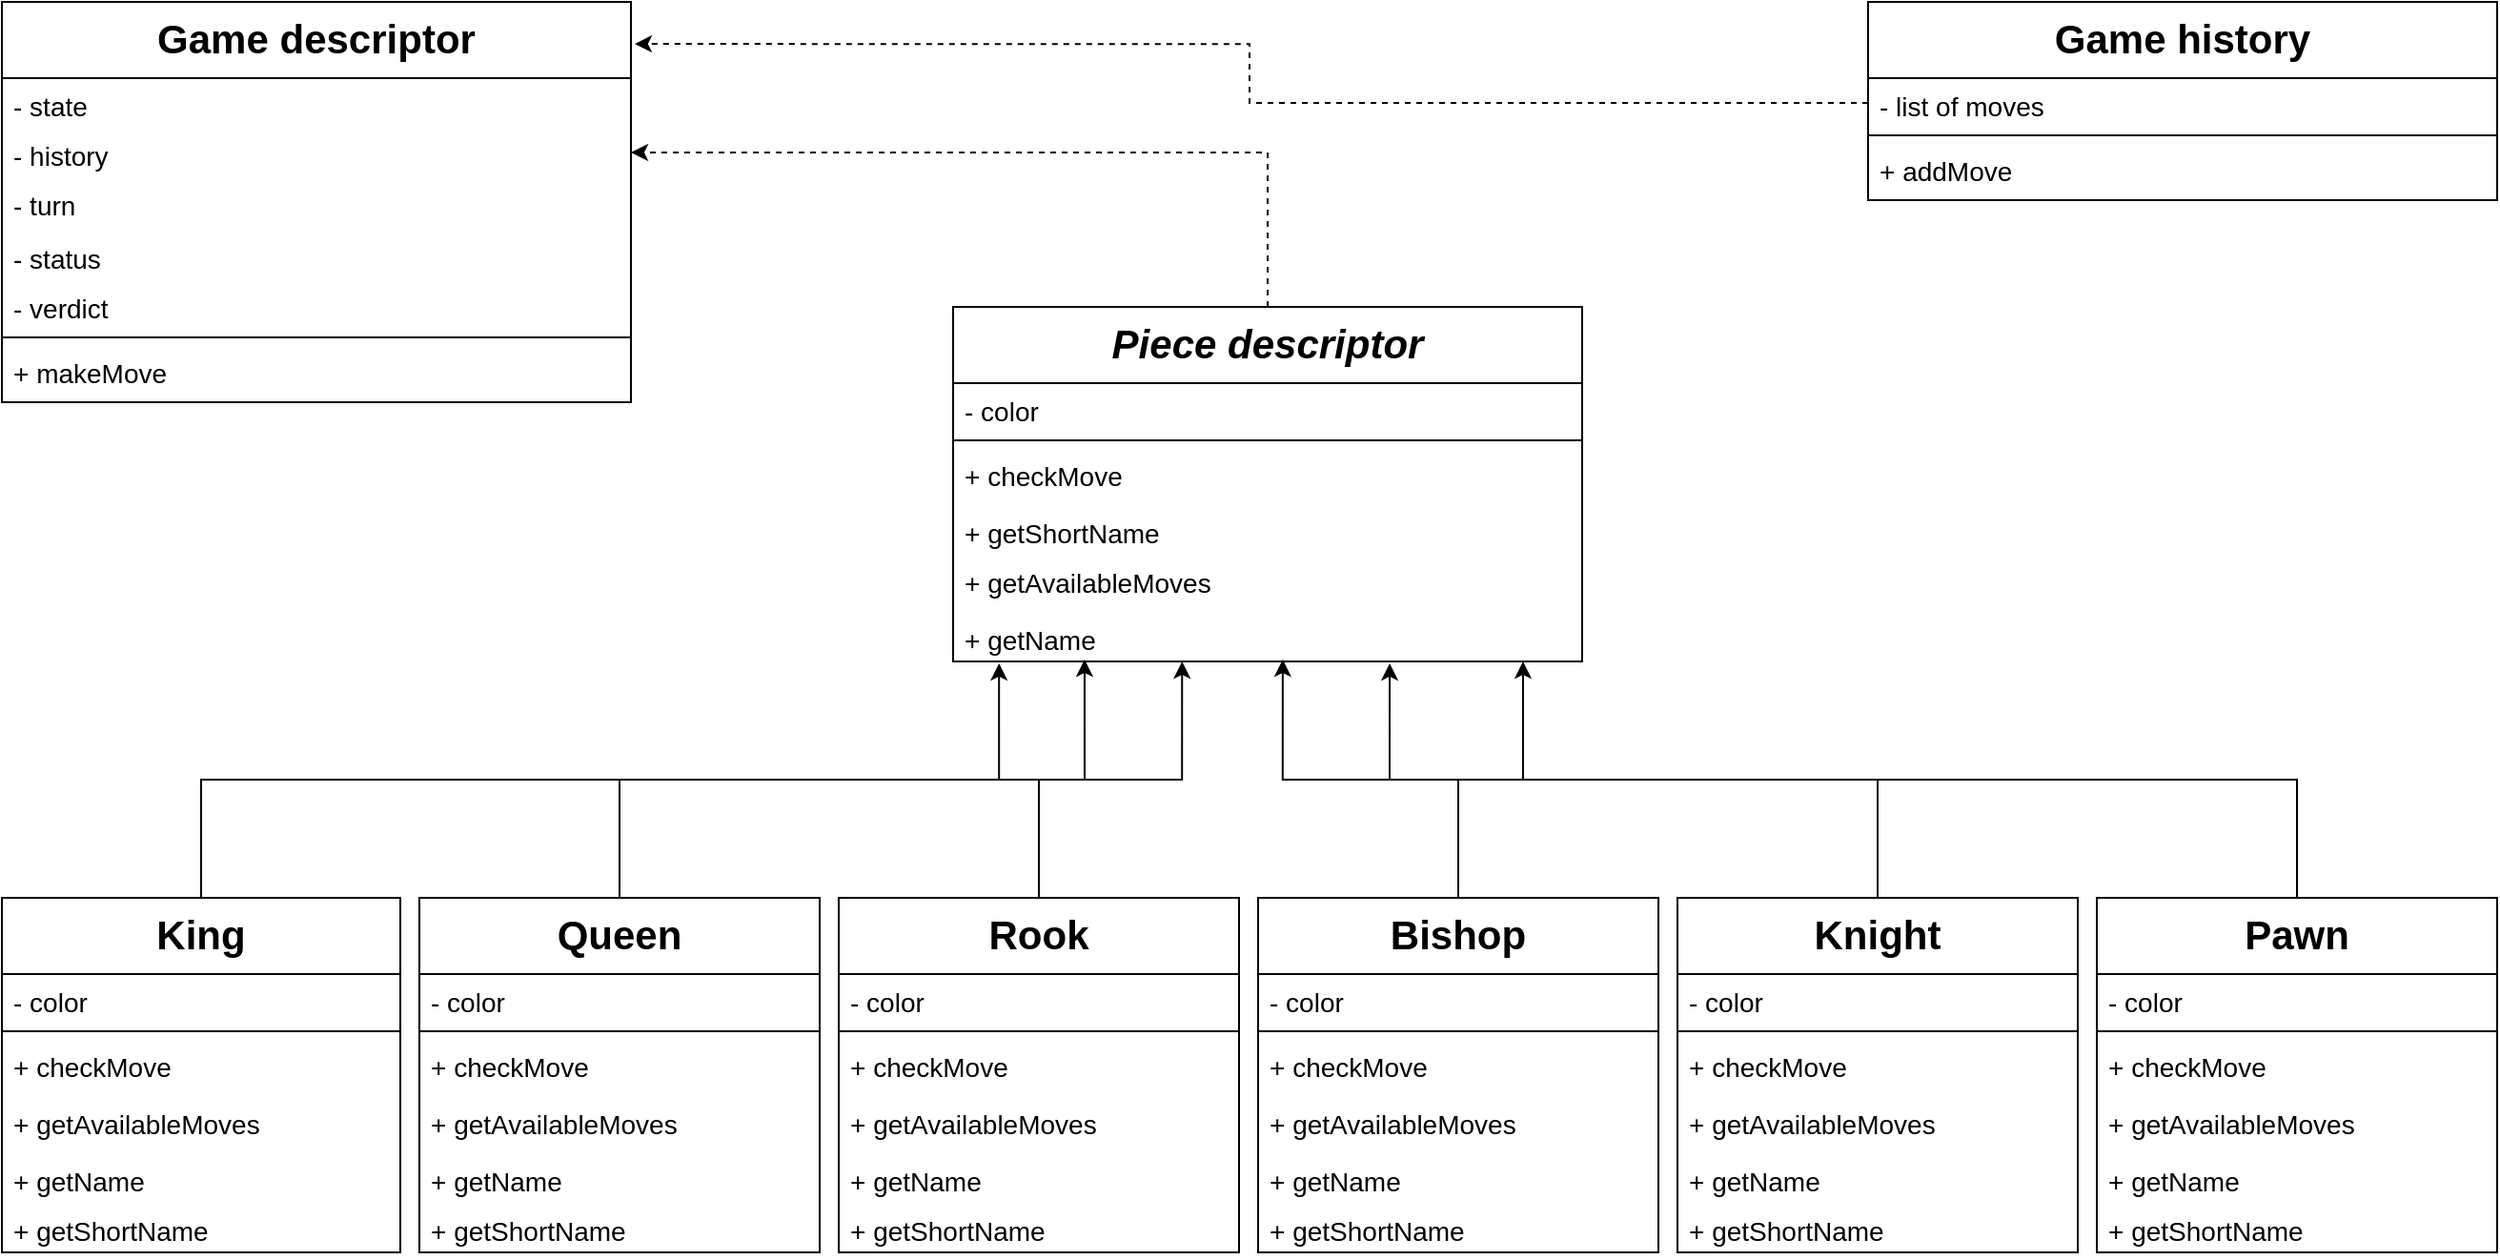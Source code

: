 <mxfile version="20.5.1" type="github">
  <diagram id="C5RBs43oDa-KdzZeNtuy" name="Page-1">
    <mxGraphModel dx="1422" dy="754" grid="1" gridSize="10" guides="1" tooltips="1" connect="1" arrows="1" fold="1" page="1" pageScale="1" pageWidth="1600" pageHeight="900" math="0" shadow="0">
      <root>
        <mxCell id="WIyWlLk6GJQsqaUBKTNV-0" />
        <mxCell id="WIyWlLk6GJQsqaUBKTNV-1" parent="WIyWlLk6GJQsqaUBKTNV-0" />
        <mxCell id="zkfFHV4jXpPFQw0GAbJ--0" value="Game descriptor" style="swimlane;fontStyle=1;align=center;verticalAlign=top;childLayout=stackLayout;horizontal=1;startSize=40;horizontalStack=0;resizeParent=1;resizeLast=0;collapsible=1;marginBottom=0;rounded=0;shadow=0;strokeWidth=1;fontSize=21;" parent="WIyWlLk6GJQsqaUBKTNV-1" vertex="1">
          <mxGeometry x="41" y="40" width="330" height="210" as="geometry">
            <mxRectangle x="230" y="140" width="160" height="26" as="alternateBounds" />
          </mxGeometry>
        </mxCell>
        <mxCell id="zkfFHV4jXpPFQw0GAbJ--1" value="- state" style="text;align=left;verticalAlign=top;spacingLeft=4;spacingRight=4;overflow=hidden;rotatable=0;points=[[0,0.5],[1,0.5]];portConstraint=eastwest;fontSize=14;" parent="zkfFHV4jXpPFQw0GAbJ--0" vertex="1">
          <mxGeometry y="40" width="330" height="26" as="geometry" />
        </mxCell>
        <mxCell id="zkfFHV4jXpPFQw0GAbJ--2" value="- history" style="text;align=left;verticalAlign=top;spacingLeft=4;spacingRight=4;overflow=hidden;rotatable=0;points=[[0,0.5],[1,0.5]];portConstraint=eastwest;rounded=0;shadow=0;html=0;fontSize=14;" parent="zkfFHV4jXpPFQw0GAbJ--0" vertex="1">
          <mxGeometry y="66" width="330" height="26" as="geometry" />
        </mxCell>
        <mxCell id="zkfFHV4jXpPFQw0GAbJ--3" value="- turn" style="text;align=left;verticalAlign=top;spacingLeft=4;spacingRight=4;overflow=hidden;rotatable=0;points=[[0,0.5],[1,0.5]];portConstraint=eastwest;rounded=0;shadow=0;html=0;fontSize=14;" parent="zkfFHV4jXpPFQw0GAbJ--0" vertex="1">
          <mxGeometry y="92" width="330" height="28" as="geometry" />
        </mxCell>
        <mxCell id="sy7QJZwOcxWD2gkU4Z8F-8" value="- status" style="text;align=left;verticalAlign=top;spacingLeft=4;spacingRight=4;overflow=hidden;rotatable=0;points=[[0,0.5],[1,0.5]];portConstraint=eastwest;rounded=0;shadow=0;html=0;fontSize=14;" parent="zkfFHV4jXpPFQw0GAbJ--0" vertex="1">
          <mxGeometry y="120" width="330" height="26" as="geometry" />
        </mxCell>
        <mxCell id="sy7QJZwOcxWD2gkU4Z8F-9" value="- verdict" style="text;align=left;verticalAlign=top;spacingLeft=4;spacingRight=4;overflow=hidden;rotatable=0;points=[[0,0.5],[1,0.5]];portConstraint=eastwest;rounded=0;shadow=0;html=0;fontSize=14;" parent="zkfFHV4jXpPFQw0GAbJ--0" vertex="1">
          <mxGeometry y="146" width="330" height="26" as="geometry" />
        </mxCell>
        <mxCell id="zkfFHV4jXpPFQw0GAbJ--4" value="" style="line;html=1;strokeWidth=1;align=left;verticalAlign=middle;spacingTop=-1;spacingLeft=3;spacingRight=3;rotatable=0;labelPosition=right;points=[];portConstraint=eastwest;" parent="zkfFHV4jXpPFQw0GAbJ--0" vertex="1">
          <mxGeometry y="172" width="330" height="8" as="geometry" />
        </mxCell>
        <mxCell id="zkfFHV4jXpPFQw0GAbJ--5" value="+ makeMove" style="text;align=left;verticalAlign=top;spacingLeft=4;spacingRight=4;overflow=hidden;rotatable=0;points=[[0,0.5],[1,0.5]];portConstraint=eastwest;fontSize=14;" parent="zkfFHV4jXpPFQw0GAbJ--0" vertex="1">
          <mxGeometry y="180" width="330" height="30" as="geometry" />
        </mxCell>
        <mxCell id="sy7QJZwOcxWD2gkU4Z8F-21" value="Game history" style="swimlane;fontStyle=1;align=center;verticalAlign=top;childLayout=stackLayout;horizontal=1;startSize=40;horizontalStack=0;resizeParent=1;resizeLast=0;collapsible=1;marginBottom=0;rounded=0;shadow=0;strokeWidth=1;fontSize=21;" parent="WIyWlLk6GJQsqaUBKTNV-1" vertex="1">
          <mxGeometry x="1020" y="40" width="330" height="104" as="geometry">
            <mxRectangle x="230" y="140" width="160" height="26" as="alternateBounds" />
          </mxGeometry>
        </mxCell>
        <mxCell id="sy7QJZwOcxWD2gkU4Z8F-22" value="- list of moves" style="text;align=left;verticalAlign=top;spacingLeft=4;spacingRight=4;overflow=hidden;rotatable=0;points=[[0,0.5],[1,0.5]];portConstraint=eastwest;fontSize=14;" parent="sy7QJZwOcxWD2gkU4Z8F-21" vertex="1">
          <mxGeometry y="40" width="330" height="26" as="geometry" />
        </mxCell>
        <mxCell id="sy7QJZwOcxWD2gkU4Z8F-27" value="" style="line;html=1;strokeWidth=1;align=left;verticalAlign=middle;spacingTop=-1;spacingLeft=3;spacingRight=3;rotatable=0;labelPosition=right;points=[];portConstraint=eastwest;" parent="sy7QJZwOcxWD2gkU4Z8F-21" vertex="1">
          <mxGeometry y="66" width="330" height="8" as="geometry" />
        </mxCell>
        <mxCell id="sy7QJZwOcxWD2gkU4Z8F-28" value="+ addMove" style="text;align=left;verticalAlign=top;spacingLeft=4;spacingRight=4;overflow=hidden;rotatable=0;points=[[0,0.5],[1,0.5]];portConstraint=eastwest;fontSize=14;" parent="sy7QJZwOcxWD2gkU4Z8F-21" vertex="1">
          <mxGeometry y="74" width="330" height="30" as="geometry" />
        </mxCell>
        <mxCell id="GXtnRJ2uItB1UwxiFgmC-1" style="edgeStyle=orthogonalEdgeStyle;rounded=0;orthogonalLoop=1;jettySize=auto;html=1;exitX=0.5;exitY=0;exitDx=0;exitDy=0;entryX=1;entryY=0.5;entryDx=0;entryDy=0;dashed=1;" parent="WIyWlLk6GJQsqaUBKTNV-1" source="sy7QJZwOcxWD2gkU4Z8F-30" target="zkfFHV4jXpPFQw0GAbJ--2" edge="1">
          <mxGeometry relative="1" as="geometry" />
        </mxCell>
        <mxCell id="sy7QJZwOcxWD2gkU4Z8F-30" value="Piece descriptor" style="swimlane;fontStyle=3;align=center;verticalAlign=top;childLayout=stackLayout;horizontal=1;startSize=40;horizontalStack=0;resizeParent=1;resizeLast=0;collapsible=1;marginBottom=0;rounded=0;shadow=0;strokeWidth=1;fontSize=21;" parent="WIyWlLk6GJQsqaUBKTNV-1" vertex="1">
          <mxGeometry x="540" y="200" width="330" height="186" as="geometry">
            <mxRectangle x="620" y="240" width="160" height="26" as="alternateBounds" />
          </mxGeometry>
        </mxCell>
        <mxCell id="sy7QJZwOcxWD2gkU4Z8F-35" value="- color" style="text;align=left;verticalAlign=top;spacingLeft=4;spacingRight=4;overflow=hidden;rotatable=0;points=[[0,0.5],[1,0.5]];portConstraint=eastwest;rounded=0;shadow=0;html=0;fontSize=14;" parent="sy7QJZwOcxWD2gkU4Z8F-30" vertex="1">
          <mxGeometry y="40" width="330" height="26" as="geometry" />
        </mxCell>
        <mxCell id="sy7QJZwOcxWD2gkU4Z8F-36" value="" style="line;html=1;strokeWidth=1;align=left;verticalAlign=middle;spacingTop=-1;spacingLeft=3;spacingRight=3;rotatable=0;labelPosition=right;points=[];portConstraint=eastwest;" parent="sy7QJZwOcxWD2gkU4Z8F-30" vertex="1">
          <mxGeometry y="66" width="330" height="8" as="geometry" />
        </mxCell>
        <mxCell id="sy7QJZwOcxWD2gkU4Z8F-37" value="+ checkMove" style="text;align=left;verticalAlign=top;spacingLeft=4;spacingRight=4;overflow=hidden;rotatable=0;points=[[0,0.5],[1,0.5]];portConstraint=eastwest;fontSize=14;" parent="sy7QJZwOcxWD2gkU4Z8F-30" vertex="1">
          <mxGeometry y="74" width="330" height="30" as="geometry" />
        </mxCell>
        <mxCell id="GXtnRJ2uItB1UwxiFgmC-2" value="+ getShortName" style="text;align=left;verticalAlign=top;spacingLeft=4;spacingRight=4;overflow=hidden;rotatable=0;points=[[0,0.5],[1,0.5]];portConstraint=eastwest;fontSize=14;" parent="sy7QJZwOcxWD2gkU4Z8F-30" vertex="1">
          <mxGeometry y="104" width="330" height="26" as="geometry" />
        </mxCell>
        <mxCell id="sy7QJZwOcxWD2gkU4Z8F-38" value="+ getAvailableMoves" style="text;align=left;verticalAlign=top;spacingLeft=4;spacingRight=4;overflow=hidden;rotatable=0;points=[[0,0.5],[1,0.5]];portConstraint=eastwest;fontSize=14;" parent="sy7QJZwOcxWD2gkU4Z8F-30" vertex="1">
          <mxGeometry y="130" width="330" height="30" as="geometry" />
        </mxCell>
        <mxCell id="sy7QJZwOcxWD2gkU4Z8F-31" value="+ getName" style="text;align=left;verticalAlign=top;spacingLeft=4;spacingRight=4;overflow=hidden;rotatable=0;points=[[0,0.5],[1,0.5]];portConstraint=eastwest;fontSize=14;" parent="sy7QJZwOcxWD2gkU4Z8F-30" vertex="1">
          <mxGeometry y="160" width="330" height="26" as="geometry" />
        </mxCell>
        <mxCell id="sy7QJZwOcxWD2gkU4Z8F-85" style="edgeStyle=orthogonalEdgeStyle;rounded=0;orthogonalLoop=1;jettySize=auto;html=1;exitX=0.5;exitY=0;exitDx=0;exitDy=0;fontSize=14;entryX=0.073;entryY=1.038;entryDx=0;entryDy=0;entryPerimeter=0;" parent="WIyWlLk6GJQsqaUBKTNV-1" source="sy7QJZwOcxWD2gkU4Z8F-40" target="sy7QJZwOcxWD2gkU4Z8F-31" edge="1">
          <mxGeometry relative="1" as="geometry">
            <mxPoint x="550" y="390" as="targetPoint" />
          </mxGeometry>
        </mxCell>
        <mxCell id="sy7QJZwOcxWD2gkU4Z8F-40" value="King" style="swimlane;fontStyle=1;align=center;verticalAlign=top;childLayout=stackLayout;horizontal=1;startSize=40;horizontalStack=0;resizeParent=1;resizeLast=0;collapsible=1;marginBottom=0;rounded=0;shadow=0;strokeWidth=1;fontSize=21;" parent="WIyWlLk6GJQsqaUBKTNV-1" vertex="1">
          <mxGeometry x="41" y="510" width="209" height="186" as="geometry">
            <mxRectangle x="620" y="240" width="160" height="26" as="alternateBounds" />
          </mxGeometry>
        </mxCell>
        <mxCell id="sy7QJZwOcxWD2gkU4Z8F-42" value="- color" style="text;align=left;verticalAlign=top;spacingLeft=4;spacingRight=4;overflow=hidden;rotatable=0;points=[[0,0.5],[1,0.5]];portConstraint=eastwest;rounded=0;shadow=0;html=0;fontSize=14;" parent="sy7QJZwOcxWD2gkU4Z8F-40" vertex="1">
          <mxGeometry y="40" width="209" height="26" as="geometry" />
        </mxCell>
        <mxCell id="sy7QJZwOcxWD2gkU4Z8F-43" value="" style="line;html=1;strokeWidth=1;align=left;verticalAlign=middle;spacingTop=-1;spacingLeft=3;spacingRight=3;rotatable=0;labelPosition=right;points=[];portConstraint=eastwest;" parent="sy7QJZwOcxWD2gkU4Z8F-40" vertex="1">
          <mxGeometry y="66" width="209" height="8" as="geometry" />
        </mxCell>
        <mxCell id="sy7QJZwOcxWD2gkU4Z8F-44" value="+ checkMove" style="text;align=left;verticalAlign=top;spacingLeft=4;spacingRight=4;overflow=hidden;rotatable=0;points=[[0,0.5],[1,0.5]];portConstraint=eastwest;fontSize=14;" parent="sy7QJZwOcxWD2gkU4Z8F-40" vertex="1">
          <mxGeometry y="74" width="209" height="30" as="geometry" />
        </mxCell>
        <mxCell id="sy7QJZwOcxWD2gkU4Z8F-45" value="+ getAvailableMoves" style="text;align=left;verticalAlign=top;spacingLeft=4;spacingRight=4;overflow=hidden;rotatable=0;points=[[0,0.5],[1,0.5]];portConstraint=eastwest;fontSize=14;" parent="sy7QJZwOcxWD2gkU4Z8F-40" vertex="1">
          <mxGeometry y="104" width="209" height="30" as="geometry" />
        </mxCell>
        <mxCell id="alKfNViNOMnH0vc5ri3P-1" value="+ getName" style="text;align=left;verticalAlign=top;spacingLeft=4;spacingRight=4;overflow=hidden;rotatable=0;points=[[0,0.5],[1,0.5]];portConstraint=eastwest;fontSize=14;" vertex="1" parent="sy7QJZwOcxWD2gkU4Z8F-40">
          <mxGeometry y="134" width="209" height="26" as="geometry" />
        </mxCell>
        <mxCell id="alKfNViNOMnH0vc5ri3P-0" value="+ getShortName" style="text;align=left;verticalAlign=top;spacingLeft=4;spacingRight=4;overflow=hidden;rotatable=0;points=[[0,0.5],[1,0.5]];portConstraint=eastwest;fontSize=14;" vertex="1" parent="sy7QJZwOcxWD2gkU4Z8F-40">
          <mxGeometry y="160" width="209" height="26" as="geometry" />
        </mxCell>
        <mxCell id="sy7QJZwOcxWD2gkU4Z8F-86" style="edgeStyle=orthogonalEdgeStyle;rounded=0;orthogonalLoop=1;jettySize=auto;html=1;fontSize=14;entryX=0.209;entryY=0.962;entryDx=0;entryDy=0;entryPerimeter=0;" parent="WIyWlLk6GJQsqaUBKTNV-1" source="sy7QJZwOcxWD2gkU4Z8F-46" target="sy7QJZwOcxWD2gkU4Z8F-31" edge="1">
          <mxGeometry relative="1" as="geometry">
            <mxPoint x="611" y="330" as="targetPoint" />
          </mxGeometry>
        </mxCell>
        <mxCell id="sy7QJZwOcxWD2gkU4Z8F-46" value="Queen" style="swimlane;fontStyle=1;align=center;verticalAlign=top;childLayout=stackLayout;horizontal=1;startSize=40;horizontalStack=0;resizeParent=1;resizeLast=0;collapsible=1;marginBottom=0;rounded=0;shadow=0;strokeWidth=1;fontSize=21;" parent="WIyWlLk6GJQsqaUBKTNV-1" vertex="1">
          <mxGeometry x="260" y="510" width="210" height="186" as="geometry">
            <mxRectangle x="620" y="240" width="160" height="26" as="alternateBounds" />
          </mxGeometry>
        </mxCell>
        <mxCell id="sy7QJZwOcxWD2gkU4Z8F-47" value="- color" style="text;align=left;verticalAlign=top;spacingLeft=4;spacingRight=4;overflow=hidden;rotatable=0;points=[[0,0.5],[1,0.5]];portConstraint=eastwest;rounded=0;shadow=0;html=0;fontSize=14;" parent="sy7QJZwOcxWD2gkU4Z8F-46" vertex="1">
          <mxGeometry y="40" width="210" height="26" as="geometry" />
        </mxCell>
        <mxCell id="sy7QJZwOcxWD2gkU4Z8F-48" value="" style="line;html=1;strokeWidth=1;align=left;verticalAlign=middle;spacingTop=-1;spacingLeft=3;spacingRight=3;rotatable=0;labelPosition=right;points=[];portConstraint=eastwest;" parent="sy7QJZwOcxWD2gkU4Z8F-46" vertex="1">
          <mxGeometry y="66" width="210" height="8" as="geometry" />
        </mxCell>
        <mxCell id="sy7QJZwOcxWD2gkU4Z8F-49" value="+ checkMove" style="text;align=left;verticalAlign=top;spacingLeft=4;spacingRight=4;overflow=hidden;rotatable=0;points=[[0,0.5],[1,0.5]];portConstraint=eastwest;fontSize=14;" parent="sy7QJZwOcxWD2gkU4Z8F-46" vertex="1">
          <mxGeometry y="74" width="210" height="30" as="geometry" />
        </mxCell>
        <mxCell id="sy7QJZwOcxWD2gkU4Z8F-50" value="+ getAvailableMoves" style="text;align=left;verticalAlign=top;spacingLeft=4;spacingRight=4;overflow=hidden;rotatable=0;points=[[0,0.5],[1,0.5]];portConstraint=eastwest;fontSize=14;" parent="sy7QJZwOcxWD2gkU4Z8F-46" vertex="1">
          <mxGeometry y="104" width="210" height="30" as="geometry" />
        </mxCell>
        <mxCell id="alKfNViNOMnH0vc5ri3P-2" value="+ getName" style="text;align=left;verticalAlign=top;spacingLeft=4;spacingRight=4;overflow=hidden;rotatable=0;points=[[0,0.5],[1,0.5]];portConstraint=eastwest;fontSize=14;" vertex="1" parent="sy7QJZwOcxWD2gkU4Z8F-46">
          <mxGeometry y="134" width="210" height="26" as="geometry" />
        </mxCell>
        <mxCell id="alKfNViNOMnH0vc5ri3P-3" value="+ getShortName" style="text;align=left;verticalAlign=top;spacingLeft=4;spacingRight=4;overflow=hidden;rotatable=0;points=[[0,0.5],[1,0.5]];portConstraint=eastwest;fontSize=14;" vertex="1" parent="sy7QJZwOcxWD2gkU4Z8F-46">
          <mxGeometry y="160" width="210" height="26" as="geometry" />
        </mxCell>
        <mxCell id="sy7QJZwOcxWD2gkU4Z8F-97" style="edgeStyle=orthogonalEdgeStyle;rounded=0;orthogonalLoop=1;jettySize=auto;html=1;fontSize=14;entryX=0.364;entryY=1;entryDx=0;entryDy=0;entryPerimeter=0;" parent="WIyWlLk6GJQsqaUBKTNV-1" source="sy7QJZwOcxWD2gkU4Z8F-51" target="sy7QJZwOcxWD2gkU4Z8F-31" edge="1">
          <mxGeometry relative="1" as="geometry">
            <mxPoint x="677" y="330" as="targetPoint" />
          </mxGeometry>
        </mxCell>
        <mxCell id="sy7QJZwOcxWD2gkU4Z8F-51" value="Rook" style="swimlane;fontStyle=1;align=center;verticalAlign=top;childLayout=stackLayout;horizontal=1;startSize=40;horizontalStack=0;resizeParent=1;resizeLast=0;collapsible=1;marginBottom=0;rounded=0;shadow=0;strokeWidth=1;fontSize=21;" parent="WIyWlLk6GJQsqaUBKTNV-1" vertex="1">
          <mxGeometry x="480" y="510" width="210" height="186" as="geometry">
            <mxRectangle x="620" y="240" width="160" height="26" as="alternateBounds" />
          </mxGeometry>
        </mxCell>
        <mxCell id="sy7QJZwOcxWD2gkU4Z8F-52" value="- color" style="text;align=left;verticalAlign=top;spacingLeft=4;spacingRight=4;overflow=hidden;rotatable=0;points=[[0,0.5],[1,0.5]];portConstraint=eastwest;rounded=0;shadow=0;html=0;fontSize=14;" parent="sy7QJZwOcxWD2gkU4Z8F-51" vertex="1">
          <mxGeometry y="40" width="210" height="26" as="geometry" />
        </mxCell>
        <mxCell id="sy7QJZwOcxWD2gkU4Z8F-53" value="" style="line;html=1;strokeWidth=1;align=left;verticalAlign=middle;spacingTop=-1;spacingLeft=3;spacingRight=3;rotatable=0;labelPosition=right;points=[];portConstraint=eastwest;" parent="sy7QJZwOcxWD2gkU4Z8F-51" vertex="1">
          <mxGeometry y="66" width="210" height="8" as="geometry" />
        </mxCell>
        <mxCell id="sy7QJZwOcxWD2gkU4Z8F-54" value="+ checkMove" style="text;align=left;verticalAlign=top;spacingLeft=4;spacingRight=4;overflow=hidden;rotatable=0;points=[[0,0.5],[1,0.5]];portConstraint=eastwest;fontSize=14;" parent="sy7QJZwOcxWD2gkU4Z8F-51" vertex="1">
          <mxGeometry y="74" width="210" height="30" as="geometry" />
        </mxCell>
        <mxCell id="sy7QJZwOcxWD2gkU4Z8F-55" value="+ getAvailableMoves" style="text;align=left;verticalAlign=top;spacingLeft=4;spacingRight=4;overflow=hidden;rotatable=0;points=[[0,0.5],[1,0.5]];portConstraint=eastwest;fontSize=14;" parent="sy7QJZwOcxWD2gkU4Z8F-51" vertex="1">
          <mxGeometry y="104" width="210" height="30" as="geometry" />
        </mxCell>
        <mxCell id="alKfNViNOMnH0vc5ri3P-4" value="+ getName" style="text;align=left;verticalAlign=top;spacingLeft=4;spacingRight=4;overflow=hidden;rotatable=0;points=[[0,0.5],[1,0.5]];portConstraint=eastwest;fontSize=14;" vertex="1" parent="sy7QJZwOcxWD2gkU4Z8F-51">
          <mxGeometry y="134" width="210" height="26" as="geometry" />
        </mxCell>
        <mxCell id="alKfNViNOMnH0vc5ri3P-5" value="+ getShortName" style="text;align=left;verticalAlign=top;spacingLeft=4;spacingRight=4;overflow=hidden;rotatable=0;points=[[0,0.5],[1,0.5]];portConstraint=eastwest;fontSize=14;" vertex="1" parent="sy7QJZwOcxWD2gkU4Z8F-51">
          <mxGeometry y="160" width="210" height="26" as="geometry" />
        </mxCell>
        <mxCell id="sy7QJZwOcxWD2gkU4Z8F-96" style="edgeStyle=orthogonalEdgeStyle;rounded=0;orthogonalLoop=1;jettySize=auto;html=1;fontSize=14;entryX=0.524;entryY=0.962;entryDx=0;entryDy=0;entryPerimeter=0;" parent="WIyWlLk6GJQsqaUBKTNV-1" source="sy7QJZwOcxWD2gkU4Z8F-56" target="sy7QJZwOcxWD2gkU4Z8F-31" edge="1">
          <mxGeometry relative="1" as="geometry">
            <mxPoint x="715" y="330" as="targetPoint" />
          </mxGeometry>
        </mxCell>
        <mxCell id="sy7QJZwOcxWD2gkU4Z8F-56" value="Bishop" style="swimlane;fontStyle=1;align=center;verticalAlign=top;childLayout=stackLayout;horizontal=1;startSize=40;horizontalStack=0;resizeParent=1;resizeLast=0;collapsible=1;marginBottom=0;rounded=0;shadow=0;strokeWidth=1;fontSize=21;" parent="WIyWlLk6GJQsqaUBKTNV-1" vertex="1">
          <mxGeometry x="700" y="510" width="210" height="186" as="geometry">
            <mxRectangle x="620" y="240" width="160" height="26" as="alternateBounds" />
          </mxGeometry>
        </mxCell>
        <mxCell id="sy7QJZwOcxWD2gkU4Z8F-57" value="- color" style="text;align=left;verticalAlign=top;spacingLeft=4;spacingRight=4;overflow=hidden;rotatable=0;points=[[0,0.5],[1,0.5]];portConstraint=eastwest;rounded=0;shadow=0;html=0;fontSize=14;" parent="sy7QJZwOcxWD2gkU4Z8F-56" vertex="1">
          <mxGeometry y="40" width="210" height="26" as="geometry" />
        </mxCell>
        <mxCell id="sy7QJZwOcxWD2gkU4Z8F-58" value="" style="line;html=1;strokeWidth=1;align=left;verticalAlign=middle;spacingTop=-1;spacingLeft=3;spacingRight=3;rotatable=0;labelPosition=right;points=[];portConstraint=eastwest;" parent="sy7QJZwOcxWD2gkU4Z8F-56" vertex="1">
          <mxGeometry y="66" width="210" height="8" as="geometry" />
        </mxCell>
        <mxCell id="sy7QJZwOcxWD2gkU4Z8F-59" value="+ checkMove" style="text;align=left;verticalAlign=top;spacingLeft=4;spacingRight=4;overflow=hidden;rotatable=0;points=[[0,0.5],[1,0.5]];portConstraint=eastwest;fontSize=14;" parent="sy7QJZwOcxWD2gkU4Z8F-56" vertex="1">
          <mxGeometry y="74" width="210" height="30" as="geometry" />
        </mxCell>
        <mxCell id="sy7QJZwOcxWD2gkU4Z8F-60" value="+ getAvailableMoves" style="text;align=left;verticalAlign=top;spacingLeft=4;spacingRight=4;overflow=hidden;rotatable=0;points=[[0,0.5],[1,0.5]];portConstraint=eastwest;fontSize=14;" parent="sy7QJZwOcxWD2gkU4Z8F-56" vertex="1">
          <mxGeometry y="104" width="210" height="30" as="geometry" />
        </mxCell>
        <mxCell id="alKfNViNOMnH0vc5ri3P-6" value="+ getName" style="text;align=left;verticalAlign=top;spacingLeft=4;spacingRight=4;overflow=hidden;rotatable=0;points=[[0,0.5],[1,0.5]];portConstraint=eastwest;fontSize=14;" vertex="1" parent="sy7QJZwOcxWD2gkU4Z8F-56">
          <mxGeometry y="134" width="210" height="26" as="geometry" />
        </mxCell>
        <mxCell id="alKfNViNOMnH0vc5ri3P-7" value="+ getShortName" style="text;align=left;verticalAlign=top;spacingLeft=4;spacingRight=4;overflow=hidden;rotatable=0;points=[[0,0.5],[1,0.5]];portConstraint=eastwest;fontSize=14;" vertex="1" parent="sy7QJZwOcxWD2gkU4Z8F-56">
          <mxGeometry y="160" width="210" height="26" as="geometry" />
        </mxCell>
        <mxCell id="sy7QJZwOcxWD2gkU4Z8F-95" style="edgeStyle=orthogonalEdgeStyle;rounded=0;orthogonalLoop=1;jettySize=auto;html=1;exitX=0.5;exitY=0;exitDx=0;exitDy=0;fontSize=14;entryX=0.694;entryY=1.038;entryDx=0;entryDy=0;entryPerimeter=0;" parent="WIyWlLk6GJQsqaUBKTNV-1" source="sy7QJZwOcxWD2gkU4Z8F-61" target="sy7QJZwOcxWD2gkU4Z8F-31" edge="1">
          <mxGeometry relative="1" as="geometry">
            <mxPoint x="780" y="330" as="targetPoint" />
          </mxGeometry>
        </mxCell>
        <mxCell id="sy7QJZwOcxWD2gkU4Z8F-61" value="Knight" style="swimlane;fontStyle=1;align=center;verticalAlign=top;childLayout=stackLayout;horizontal=1;startSize=40;horizontalStack=0;resizeParent=1;resizeLast=0;collapsible=1;marginBottom=0;rounded=0;shadow=0;strokeWidth=1;fontSize=21;" parent="WIyWlLk6GJQsqaUBKTNV-1" vertex="1">
          <mxGeometry x="920" y="510" width="210" height="186" as="geometry">
            <mxRectangle x="620" y="240" width="160" height="26" as="alternateBounds" />
          </mxGeometry>
        </mxCell>
        <mxCell id="sy7QJZwOcxWD2gkU4Z8F-62" value="- color" style="text;align=left;verticalAlign=top;spacingLeft=4;spacingRight=4;overflow=hidden;rotatable=0;points=[[0,0.5],[1,0.5]];portConstraint=eastwest;rounded=0;shadow=0;html=0;fontSize=14;" parent="sy7QJZwOcxWD2gkU4Z8F-61" vertex="1">
          <mxGeometry y="40" width="210" height="26" as="geometry" />
        </mxCell>
        <mxCell id="sy7QJZwOcxWD2gkU4Z8F-63" value="" style="line;html=1;strokeWidth=1;align=left;verticalAlign=middle;spacingTop=-1;spacingLeft=3;spacingRight=3;rotatable=0;labelPosition=right;points=[];portConstraint=eastwest;" parent="sy7QJZwOcxWD2gkU4Z8F-61" vertex="1">
          <mxGeometry y="66" width="210" height="8" as="geometry" />
        </mxCell>
        <mxCell id="sy7QJZwOcxWD2gkU4Z8F-64" value="+ checkMove" style="text;align=left;verticalAlign=top;spacingLeft=4;spacingRight=4;overflow=hidden;rotatable=0;points=[[0,0.5],[1,0.5]];portConstraint=eastwest;fontSize=14;" parent="sy7QJZwOcxWD2gkU4Z8F-61" vertex="1">
          <mxGeometry y="74" width="210" height="30" as="geometry" />
        </mxCell>
        <mxCell id="sy7QJZwOcxWD2gkU4Z8F-65" value="+ getAvailableMoves" style="text;align=left;verticalAlign=top;spacingLeft=4;spacingRight=4;overflow=hidden;rotatable=0;points=[[0,0.5],[1,0.5]];portConstraint=eastwest;fontSize=14;" parent="sy7QJZwOcxWD2gkU4Z8F-61" vertex="1">
          <mxGeometry y="104" width="210" height="30" as="geometry" />
        </mxCell>
        <mxCell id="alKfNViNOMnH0vc5ri3P-8" value="+ getName" style="text;align=left;verticalAlign=top;spacingLeft=4;spacingRight=4;overflow=hidden;rotatable=0;points=[[0,0.5],[1,0.5]];portConstraint=eastwest;fontSize=14;" vertex="1" parent="sy7QJZwOcxWD2gkU4Z8F-61">
          <mxGeometry y="134" width="210" height="26" as="geometry" />
        </mxCell>
        <mxCell id="alKfNViNOMnH0vc5ri3P-9" value="+ getShortName" style="text;align=left;verticalAlign=top;spacingLeft=4;spacingRight=4;overflow=hidden;rotatable=0;points=[[0,0.5],[1,0.5]];portConstraint=eastwest;fontSize=14;" vertex="1" parent="sy7QJZwOcxWD2gkU4Z8F-61">
          <mxGeometry y="160" width="210" height="26" as="geometry" />
        </mxCell>
        <mxCell id="sy7QJZwOcxWD2gkU4Z8F-87" style="edgeStyle=orthogonalEdgeStyle;rounded=0;orthogonalLoop=1;jettySize=auto;html=1;exitX=0.5;exitY=0;exitDx=0;exitDy=0;fontSize=14;entryX=0.906;entryY=1;entryDx=0;entryDy=0;entryPerimeter=0;" parent="WIyWlLk6GJQsqaUBKTNV-1" source="sy7QJZwOcxWD2gkU4Z8F-66" target="sy7QJZwOcxWD2gkU4Z8F-31" edge="1">
          <mxGeometry relative="1" as="geometry">
            <mxPoint x="850" y="330" as="targetPoint" />
          </mxGeometry>
        </mxCell>
        <mxCell id="sy7QJZwOcxWD2gkU4Z8F-66" value="Pawn" style="swimlane;fontStyle=1;align=center;verticalAlign=top;childLayout=stackLayout;horizontal=1;startSize=40;horizontalStack=0;resizeParent=1;resizeLast=0;collapsible=1;marginBottom=0;rounded=0;shadow=0;strokeWidth=1;fontSize=21;" parent="WIyWlLk6GJQsqaUBKTNV-1" vertex="1">
          <mxGeometry x="1140" y="510" width="210" height="186" as="geometry">
            <mxRectangle x="620" y="240" width="160" height="26" as="alternateBounds" />
          </mxGeometry>
        </mxCell>
        <mxCell id="sy7QJZwOcxWD2gkU4Z8F-67" value="- color" style="text;align=left;verticalAlign=top;spacingLeft=4;spacingRight=4;overflow=hidden;rotatable=0;points=[[0,0.5],[1,0.5]];portConstraint=eastwest;rounded=0;shadow=0;html=0;fontSize=14;" parent="sy7QJZwOcxWD2gkU4Z8F-66" vertex="1">
          <mxGeometry y="40" width="210" height="26" as="geometry" />
        </mxCell>
        <mxCell id="sy7QJZwOcxWD2gkU4Z8F-68" value="" style="line;html=1;strokeWidth=1;align=left;verticalAlign=middle;spacingTop=-1;spacingLeft=3;spacingRight=3;rotatable=0;labelPosition=right;points=[];portConstraint=eastwest;" parent="sy7QJZwOcxWD2gkU4Z8F-66" vertex="1">
          <mxGeometry y="66" width="210" height="8" as="geometry" />
        </mxCell>
        <mxCell id="sy7QJZwOcxWD2gkU4Z8F-69" value="+ checkMove" style="text;align=left;verticalAlign=top;spacingLeft=4;spacingRight=4;overflow=hidden;rotatable=0;points=[[0,0.5],[1,0.5]];portConstraint=eastwest;fontSize=14;" parent="sy7QJZwOcxWD2gkU4Z8F-66" vertex="1">
          <mxGeometry y="74" width="210" height="30" as="geometry" />
        </mxCell>
        <mxCell id="sy7QJZwOcxWD2gkU4Z8F-70" value="+ getAvailableMoves" style="text;align=left;verticalAlign=top;spacingLeft=4;spacingRight=4;overflow=hidden;rotatable=0;points=[[0,0.5],[1,0.5]];portConstraint=eastwest;fontSize=14;" parent="sy7QJZwOcxWD2gkU4Z8F-66" vertex="1">
          <mxGeometry y="104" width="210" height="30" as="geometry" />
        </mxCell>
        <mxCell id="alKfNViNOMnH0vc5ri3P-10" value="+ getName" style="text;align=left;verticalAlign=top;spacingLeft=4;spacingRight=4;overflow=hidden;rotatable=0;points=[[0,0.5],[1,0.5]];portConstraint=eastwest;fontSize=14;" vertex="1" parent="sy7QJZwOcxWD2gkU4Z8F-66">
          <mxGeometry y="134" width="210" height="26" as="geometry" />
        </mxCell>
        <mxCell id="alKfNViNOMnH0vc5ri3P-11" value="+ getShortName" style="text;align=left;verticalAlign=top;spacingLeft=4;spacingRight=4;overflow=hidden;rotatable=0;points=[[0,0.5],[1,0.5]];portConstraint=eastwest;fontSize=14;" vertex="1" parent="sy7QJZwOcxWD2gkU4Z8F-66">
          <mxGeometry y="160" width="210" height="26" as="geometry" />
        </mxCell>
        <mxCell id="GXtnRJ2uItB1UwxiFgmC-0" style="edgeStyle=orthogonalEdgeStyle;rounded=0;orthogonalLoop=1;jettySize=auto;html=1;exitX=0;exitY=0.5;exitDx=0;exitDy=0;entryX=1.006;entryY=0.105;entryDx=0;entryDy=0;entryPerimeter=0;dashed=1;" parent="WIyWlLk6GJQsqaUBKTNV-1" source="sy7QJZwOcxWD2gkU4Z8F-22" target="zkfFHV4jXpPFQw0GAbJ--0" edge="1">
          <mxGeometry relative="1" as="geometry" />
        </mxCell>
      </root>
    </mxGraphModel>
  </diagram>
</mxfile>
